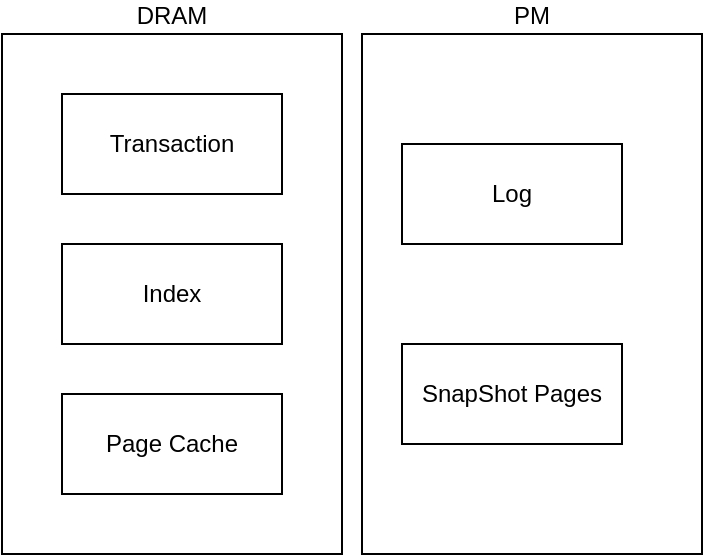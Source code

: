 <mxfile version="21.2.2" type="github">
  <diagram name="Page-1" id="OhzH5o8ZGbFWwSy77O6o">
    <mxGraphModel dx="1434" dy="760" grid="1" gridSize="10" guides="1" tooltips="1" connect="1" arrows="1" fold="1" page="1" pageScale="1" pageWidth="827" pageHeight="1169" math="0" shadow="0">
      <root>
        <mxCell id="0" />
        <mxCell id="1" parent="0" />
        <mxCell id="NP7wJ7r--iwGBcWNn7Id-1" value="&lt;div style=&quot;&quot;&gt;DRAM&lt;/div&gt;" style="rounded=0;whiteSpace=wrap;html=1;align=center;labelPosition=center;verticalLabelPosition=top;verticalAlign=bottom;" vertex="1" parent="1">
          <mxGeometry x="170" y="210" width="170" height="260" as="geometry" />
        </mxCell>
        <mxCell id="NP7wJ7r--iwGBcWNn7Id-2" value="PM" style="rounded=0;whiteSpace=wrap;html=1;labelPosition=center;verticalLabelPosition=top;align=center;verticalAlign=bottom;" vertex="1" parent="1">
          <mxGeometry x="350" y="210" width="170" height="260" as="geometry" />
        </mxCell>
        <mxCell id="NP7wJ7r--iwGBcWNn7Id-3" value="Transaction" style="rounded=0;whiteSpace=wrap;html=1;" vertex="1" parent="1">
          <mxGeometry x="200" y="240" width="110" height="50" as="geometry" />
        </mxCell>
        <mxCell id="NP7wJ7r--iwGBcWNn7Id-4" value="Page Cache" style="rounded=0;whiteSpace=wrap;html=1;" vertex="1" parent="1">
          <mxGeometry x="200" y="390" width="110" height="50" as="geometry" />
        </mxCell>
        <mxCell id="NP7wJ7r--iwGBcWNn7Id-5" value="Index" style="rounded=0;whiteSpace=wrap;html=1;" vertex="1" parent="1">
          <mxGeometry x="200" y="315" width="110" height="50" as="geometry" />
        </mxCell>
        <mxCell id="NP7wJ7r--iwGBcWNn7Id-6" value="Log" style="rounded=0;whiteSpace=wrap;html=1;" vertex="1" parent="1">
          <mxGeometry x="370" y="265" width="110" height="50" as="geometry" />
        </mxCell>
        <mxCell id="NP7wJ7r--iwGBcWNn7Id-7" value="SnapShot Pages" style="rounded=0;whiteSpace=wrap;html=1;" vertex="1" parent="1">
          <mxGeometry x="370" y="365" width="110" height="50" as="geometry" />
        </mxCell>
      </root>
    </mxGraphModel>
  </diagram>
</mxfile>
